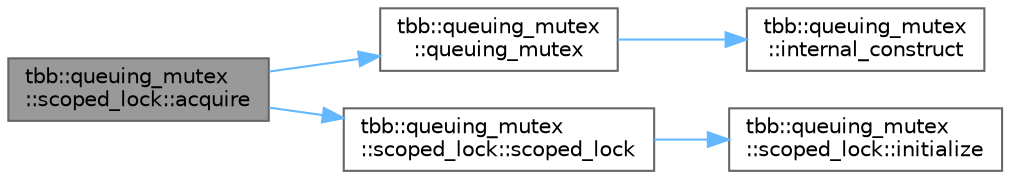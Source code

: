 digraph "tbb::queuing_mutex::scoped_lock::acquire"
{
 // LATEX_PDF_SIZE
  bgcolor="transparent";
  edge [fontname=Helvetica,fontsize=10,labelfontname=Helvetica,labelfontsize=10];
  node [fontname=Helvetica,fontsize=10,shape=box,height=0.2,width=0.4];
  rankdir="LR";
  Node1 [id="Node000001",label="tbb::queuing_mutex\l::scoped_lock::acquire",height=0.2,width=0.4,color="gray40", fillcolor="grey60", style="filled", fontcolor="black",tooltip="Acquire lock on given mutex."];
  Node1 -> Node2 [id="edge5_Node000001_Node000002",color="steelblue1",style="solid",tooltip=" "];
  Node2 [id="Node000002",label="tbb::queuing_mutex\l::queuing_mutex",height=0.2,width=0.4,color="grey40", fillcolor="white", style="filled",URL="$classtbb_1_1queuing__mutex.html#a0e58fce2062ae349a30b320b7fdc9155",tooltip="Construct unacquired mutex."];
  Node2 -> Node3 [id="edge6_Node000002_Node000003",color="steelblue1",style="solid",tooltip=" "];
  Node3 [id="Node000003",label="tbb::queuing_mutex\l::internal_construct",height=0.2,width=0.4,color="grey40", fillcolor="white", style="filled",URL="$classtbb_1_1queuing__mutex.html#aa017ec6c2bade06da0e9f57d2def25d7",tooltip=" "];
  Node1 -> Node4 [id="edge7_Node000001_Node000004",color="steelblue1",style="solid",tooltip=" "];
  Node4 [id="Node000004",label="tbb::queuing_mutex\l::scoped_lock::scoped_lock",height=0.2,width=0.4,color="grey40", fillcolor="white", style="filled",URL="$classtbb_1_1queuing__mutex_1_1scoped__lock.html#a0afe0107eb0aae613e726f67624d2fca",tooltip="Construct lock that has not acquired a mutex."];
  Node4 -> Node5 [id="edge8_Node000004_Node000005",color="steelblue1",style="solid",tooltip=" "];
  Node5 [id="Node000005",label="tbb::queuing_mutex\l::scoped_lock::initialize",height=0.2,width=0.4,color="grey40", fillcolor="white", style="filled",URL="$classtbb_1_1queuing__mutex_1_1scoped__lock.html#a59f276bc4fe30ca24998fc8b1693b0b9",tooltip="Initialize fields to mean \"no lock held\"."];
}
